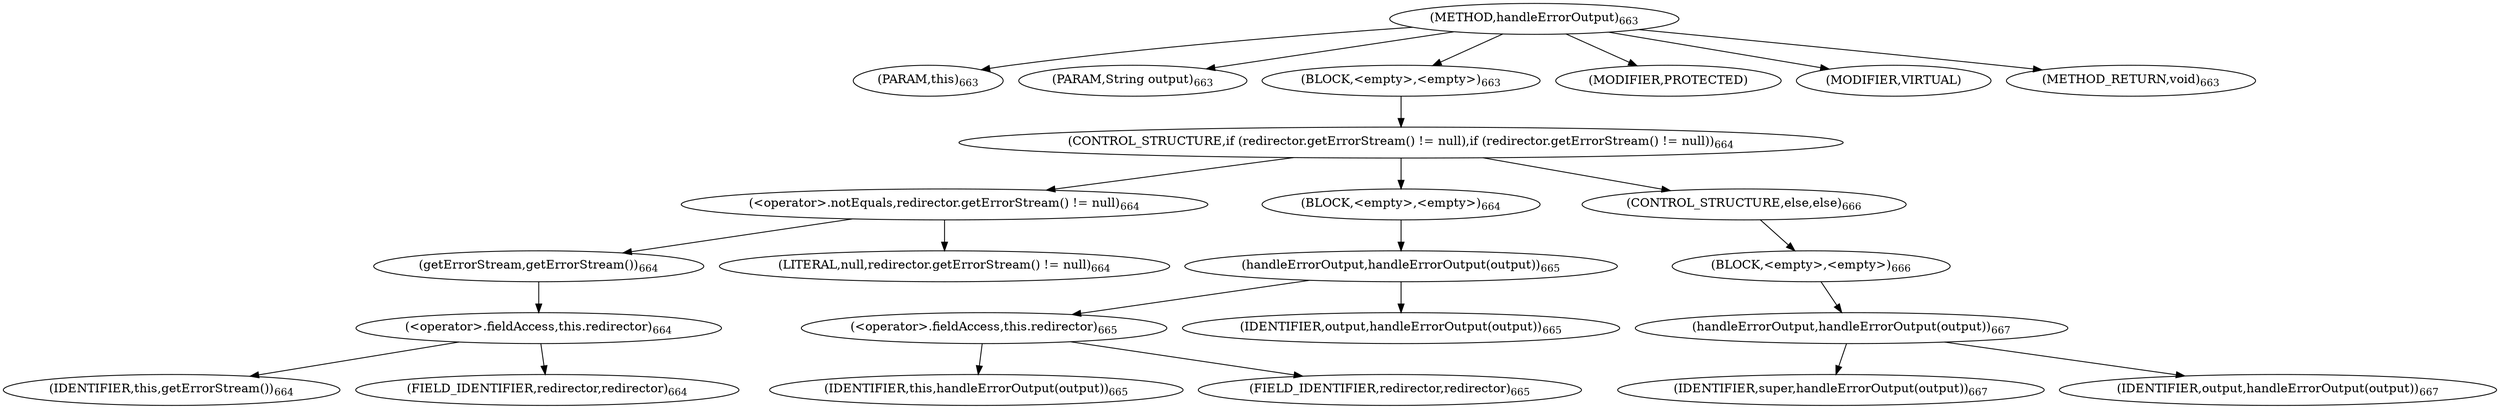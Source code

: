 digraph "handleErrorOutput" {  
"1189" [label = <(METHOD,handleErrorOutput)<SUB>663</SUB>> ]
"1190" [label = <(PARAM,this)<SUB>663</SUB>> ]
"1191" [label = <(PARAM,String output)<SUB>663</SUB>> ]
"1192" [label = <(BLOCK,&lt;empty&gt;,&lt;empty&gt;)<SUB>663</SUB>> ]
"1193" [label = <(CONTROL_STRUCTURE,if (redirector.getErrorStream() != null),if (redirector.getErrorStream() != null))<SUB>664</SUB>> ]
"1194" [label = <(&lt;operator&gt;.notEquals,redirector.getErrorStream() != null)<SUB>664</SUB>> ]
"1195" [label = <(getErrorStream,getErrorStream())<SUB>664</SUB>> ]
"1196" [label = <(&lt;operator&gt;.fieldAccess,this.redirector)<SUB>664</SUB>> ]
"1197" [label = <(IDENTIFIER,this,getErrorStream())<SUB>664</SUB>> ]
"1198" [label = <(FIELD_IDENTIFIER,redirector,redirector)<SUB>664</SUB>> ]
"1199" [label = <(LITERAL,null,redirector.getErrorStream() != null)<SUB>664</SUB>> ]
"1200" [label = <(BLOCK,&lt;empty&gt;,&lt;empty&gt;)<SUB>664</SUB>> ]
"1201" [label = <(handleErrorOutput,handleErrorOutput(output))<SUB>665</SUB>> ]
"1202" [label = <(&lt;operator&gt;.fieldAccess,this.redirector)<SUB>665</SUB>> ]
"1203" [label = <(IDENTIFIER,this,handleErrorOutput(output))<SUB>665</SUB>> ]
"1204" [label = <(FIELD_IDENTIFIER,redirector,redirector)<SUB>665</SUB>> ]
"1205" [label = <(IDENTIFIER,output,handleErrorOutput(output))<SUB>665</SUB>> ]
"1206" [label = <(CONTROL_STRUCTURE,else,else)<SUB>666</SUB>> ]
"1207" [label = <(BLOCK,&lt;empty&gt;,&lt;empty&gt;)<SUB>666</SUB>> ]
"1208" [label = <(handleErrorOutput,handleErrorOutput(output))<SUB>667</SUB>> ]
"1209" [label = <(IDENTIFIER,super,handleErrorOutput(output))<SUB>667</SUB>> ]
"1210" [label = <(IDENTIFIER,output,handleErrorOutput(output))<SUB>667</SUB>> ]
"1211" [label = <(MODIFIER,PROTECTED)> ]
"1212" [label = <(MODIFIER,VIRTUAL)> ]
"1213" [label = <(METHOD_RETURN,void)<SUB>663</SUB>> ]
  "1189" -> "1190" 
  "1189" -> "1191" 
  "1189" -> "1192" 
  "1189" -> "1211" 
  "1189" -> "1212" 
  "1189" -> "1213" 
  "1192" -> "1193" 
  "1193" -> "1194" 
  "1193" -> "1200" 
  "1193" -> "1206" 
  "1194" -> "1195" 
  "1194" -> "1199" 
  "1195" -> "1196" 
  "1196" -> "1197" 
  "1196" -> "1198" 
  "1200" -> "1201" 
  "1201" -> "1202" 
  "1201" -> "1205" 
  "1202" -> "1203" 
  "1202" -> "1204" 
  "1206" -> "1207" 
  "1207" -> "1208" 
  "1208" -> "1209" 
  "1208" -> "1210" 
}
